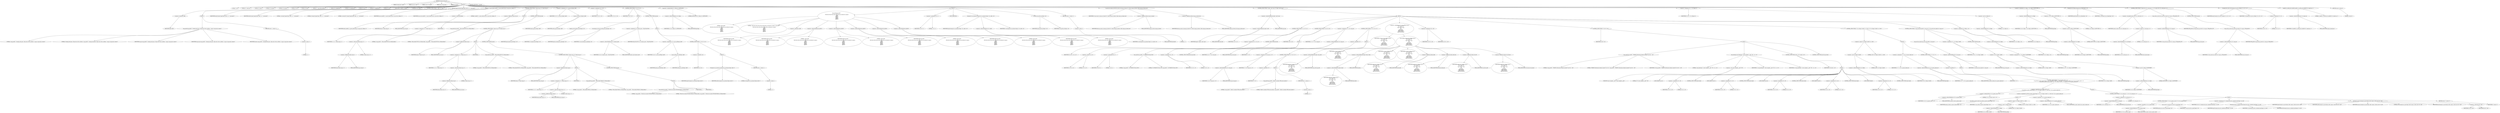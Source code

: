 digraph hostapd_notif_assoc {  
"1000116" [label = "(METHOD,hostapd_notif_assoc)" ]
"1000117" [label = "(PARAM,hostapd_data *hapd)" ]
"1000118" [label = "(PARAM,const u8 *addr)" ]
"1000119" [label = "(PARAM,const u8 *req_ies)" ]
"1000120" [label = "(PARAM,size_t req_ies_len)" ]
"1000121" [label = "(PARAM,int reassoc)" ]
"1000122" [label = "(BLOCK,,)" ]
"1000123" [label = "(LOCAL,v7: int)" ]
"1000124" [label = "(LOCAL,v11: const u8 *)" ]
"1000125" [label = "(LOCAL,v12: size_t)" ]
"1000126" [label = "(LOCAL,v13: sta_info *)" ]
"1000127" [label = "(LOCAL,v14: sta_info *)" ]
"1000128" [label = "(LOCAL,v15: int)" ]
"1000129" [label = "(LOCAL,v16: bool)" ]
"1000130" [label = "(LOCAL,v17: wpa_state_machine *)" ]
"1000131" [label = "(LOCAL,v18: unsigned int)" ]
"1000132" [label = "(LOCAL,v19: unsigned int)" ]
"1000133" [label = "(LOCAL,v20: u8 *)" ]
"1000134" [label = "(LOCAL,v21: unsigned int)" ]
"1000135" [label = "(LOCAL,v22: int)" ]
"1000136" [label = "(LOCAL,elems: ieee802_11_elems)" ]
"1000137" [label = "(LOCAL,buf: u8 [ 1064 ])" ]
"1000138" [label = "(CONTROL_STRUCTURE,if ( !addr ),if ( !addr ))" ]
"1000139" [label = "(<operator>.logicalNot,!addr)" ]
"1000140" [label = "(IDENTIFIER,addr,!addr)" ]
"1000141" [label = "(BLOCK,,)" ]
"1000142" [label = "(wpa_printf,wpa_printf(2, \"hostapd_notif_assoc: Skip event with no address\", req_ies, req_ies_len, reassoc))" ]
"1000143" [label = "(LITERAL,2,wpa_printf(2, \"hostapd_notif_assoc: Skip event with no address\", req_ies, req_ies_len, reassoc))" ]
"1000144" [label = "(LITERAL,\"hostapd_notif_assoc: Skip event with no address\",wpa_printf(2, \"hostapd_notif_assoc: Skip event with no address\", req_ies, req_ies_len, reassoc))" ]
"1000145" [label = "(IDENTIFIER,req_ies,wpa_printf(2, \"hostapd_notif_assoc: Skip event with no address\", req_ies, req_ies_len, reassoc))" ]
"1000146" [label = "(IDENTIFIER,req_ies_len,wpa_printf(2, \"hostapd_notif_assoc: Skip event with no address\", req_ies, req_ies_len, reassoc))" ]
"1000147" [label = "(IDENTIFIER,reassoc,wpa_printf(2, \"hostapd_notif_assoc: Skip event with no address\", req_ies, req_ies_len, reassoc))" ]
"1000148" [label = "(RETURN,return -1;,return -1;)" ]
"1000149" [label = "(<operator>.minus,-1)" ]
"1000150" [label = "(LITERAL,1,-1)" ]
"1000151" [label = "(hostapd_logger,hostapd_logger(hapd, addr, 1u, 2, \"associated\"))" ]
"1000152" [label = "(IDENTIFIER,hapd,hostapd_logger(hapd, addr, 1u, 2, \"associated\"))" ]
"1000153" [label = "(IDENTIFIER,addr,hostapd_logger(hapd, addr, 1u, 2, \"associated\"))" ]
"1000154" [label = "(LITERAL,1u,hostapd_logger(hapd, addr, 1u, 2, \"associated\"))" ]
"1000155" [label = "(LITERAL,2,hostapd_logger(hapd, addr, 1u, 2, \"associated\"))" ]
"1000156" [label = "(LITERAL,\"associated\",hostapd_logger(hapd, addr, 1u, 2, \"associated\"))" ]
"1000157" [label = "(ieee802_11_parse_elems,ieee802_11_parse_elems(req_ies, req_ies_len, &elems, 0))" ]
"1000158" [label = "(IDENTIFIER,req_ies,ieee802_11_parse_elems(req_ies, req_ies_len, &elems, 0))" ]
"1000159" [label = "(IDENTIFIER,req_ies_len,ieee802_11_parse_elems(req_ies, req_ies_len, &elems, 0))" ]
"1000160" [label = "(<operator>.addressOf,&elems)" ]
"1000161" [label = "(IDENTIFIER,elems,ieee802_11_parse_elems(req_ies, req_ies_len, &elems, 0))" ]
"1000162" [label = "(LITERAL,0,ieee802_11_parse_elems(req_ies, req_ies_len, &elems, 0))" ]
"1000163" [label = "(CONTROL_STRUCTURE,if ( elems.wps_ie ),if ( elems.wps_ie ))" ]
"1000164" [label = "(<operator>.fieldAccess,elems.wps_ie)" ]
"1000165" [label = "(IDENTIFIER,elems,if ( elems.wps_ie ))" ]
"1000166" [label = "(FIELD_IDENTIFIER,wps_ie,wps_ie)" ]
"1000167" [label = "(BLOCK,,)" ]
"1000168" [label = "(<operator>.assignment,v11 = elems.wps_ie - 2)" ]
"1000169" [label = "(IDENTIFIER,v11,v11 = elems.wps_ie - 2)" ]
"1000170" [label = "(<operator>.subtraction,elems.wps_ie - 2)" ]
"1000171" [label = "(<operator>.fieldAccess,elems.wps_ie)" ]
"1000172" [label = "(IDENTIFIER,elems,elems.wps_ie - 2)" ]
"1000173" [label = "(FIELD_IDENTIFIER,wps_ie,wps_ie)" ]
"1000174" [label = "(LITERAL,2,elems.wps_ie - 2)" ]
"1000175" [label = "(IDENTIFIER,L,)" ]
"1000176" [label = "(wpa_printf,wpa_printf(2, \"STA included WPS IE in (Re)AssocReq\"))" ]
"1000177" [label = "(LITERAL,2,wpa_printf(2, \"STA included WPS IE in (Re)AssocReq\"))" ]
"1000178" [label = "(LITERAL,\"STA included WPS IE in (Re)AssocReq\",wpa_printf(2, \"STA included WPS IE in (Re)AssocReq\"))" ]
"1000179" [label = "(CONTROL_STRUCTURE,else,else)" ]
"1000180" [label = "(CONTROL_STRUCTURE,if ( elems.rsn_ie ),if ( elems.rsn_ie ))" ]
"1000181" [label = "(<operator>.fieldAccess,elems.rsn_ie)" ]
"1000182" [label = "(IDENTIFIER,elems,if ( elems.rsn_ie ))" ]
"1000183" [label = "(FIELD_IDENTIFIER,rsn_ie,rsn_ie)" ]
"1000184" [label = "(BLOCK,,)" ]
"1000185" [label = "(<operator>.assignment,v11 = elems.rsn_ie - 2)" ]
"1000186" [label = "(IDENTIFIER,v11,v11 = elems.rsn_ie - 2)" ]
"1000187" [label = "(<operator>.subtraction,elems.rsn_ie - 2)" ]
"1000188" [label = "(<operator>.fieldAccess,elems.rsn_ie)" ]
"1000189" [label = "(IDENTIFIER,elems,elems.rsn_ie - 2)" ]
"1000190" [label = "(FIELD_IDENTIFIER,rsn_ie,rsn_ie)" ]
"1000191" [label = "(LITERAL,2,elems.rsn_ie - 2)" ]
"1000192" [label = "(IDENTIFIER,L,)" ]
"1000193" [label = "(wpa_printf,wpa_printf(2, \"STA included RSN IE in (Re)AssocReq\"))" ]
"1000194" [label = "(LITERAL,2,wpa_printf(2, \"STA included RSN IE in (Re)AssocReq\"))" ]
"1000195" [label = "(LITERAL,\"STA included RSN IE in (Re)AssocReq\",wpa_printf(2, \"STA included RSN IE in (Re)AssocReq\"))" ]
"1000196" [label = "(CONTROL_STRUCTURE,else,else)" ]
"1000197" [label = "(CONTROL_STRUCTURE,if ( elems.wpa_ie ),if ( elems.wpa_ie ))" ]
"1000198" [label = "(<operator>.fieldAccess,elems.wpa_ie)" ]
"1000199" [label = "(IDENTIFIER,elems,if ( elems.wpa_ie ))" ]
"1000200" [label = "(FIELD_IDENTIFIER,wpa_ie,wpa_ie)" ]
"1000201" [label = "(BLOCK,,)" ]
"1000202" [label = "(<operator>.assignment,v11 = elems.wpa_ie - 2)" ]
"1000203" [label = "(IDENTIFIER,v11,v11 = elems.wpa_ie - 2)" ]
"1000204" [label = "(<operator>.subtraction,elems.wpa_ie - 2)" ]
"1000205" [label = "(<operator>.fieldAccess,elems.wpa_ie)" ]
"1000206" [label = "(IDENTIFIER,elems,elems.wpa_ie - 2)" ]
"1000207" [label = "(FIELD_IDENTIFIER,wpa_ie,wpa_ie)" ]
"1000208" [label = "(LITERAL,2,elems.wpa_ie - 2)" ]
"1000209" [label = "(IDENTIFIER,L,)" ]
"1000210" [label = "(wpa_printf,wpa_printf(2, \"STA included WPA IE in (Re)AssocReq\"))" ]
"1000211" [label = "(LITERAL,2,wpa_printf(2, \"STA included WPA IE in (Re)AssocReq\"))" ]
"1000212" [label = "(LITERAL,\"STA included WPA IE in (Re)AssocReq\",wpa_printf(2, \"STA included WPA IE in (Re)AssocReq\"))" ]
"1000213" [label = "(CONTROL_STRUCTURE,else,else)" ]
"1000214" [label = "(BLOCK,,)" ]
"1000215" [label = "(wpa_printf,wpa_printf(2, \"STA did not include WPS/RSN/WPA IE in (Re)AssocReq\"))" ]
"1000216" [label = "(LITERAL,2,wpa_printf(2, \"STA did not include WPS/RSN/WPA IE in (Re)AssocReq\"))" ]
"1000217" [label = "(LITERAL,\"STA did not include WPS/RSN/WPA IE in (Re)AssocReq\",wpa_printf(2, \"STA did not include WPS/RSN/WPA IE in (Re)AssocReq\"))" ]
"1000218" [label = "(IDENTIFIER,L,)" ]
"1000219" [label = "(IDENTIFIER,L,)" ]
"1000220" [label = "(<operator>.assignment,v13 = ap_get_sta(hapd, addr))" ]
"1000221" [label = "(IDENTIFIER,v13,v13 = ap_get_sta(hapd, addr))" ]
"1000222" [label = "(ap_get_sta,ap_get_sta(hapd, addr))" ]
"1000223" [label = "(IDENTIFIER,hapd,ap_get_sta(hapd, addr))" ]
"1000224" [label = "(IDENTIFIER,addr,ap_get_sta(hapd, addr))" ]
"1000225" [label = "(<operator>.assignment,v14 = v13)" ]
"1000226" [label = "(IDENTIFIER,v14,v14 = v13)" ]
"1000227" [label = "(IDENTIFIER,v13,v14 = v13)" ]
"1000228" [label = "(CONTROL_STRUCTURE,if ( v13 ),if ( v13 ))" ]
"1000229" [label = "(IDENTIFIER,v13,if ( v13 ))" ]
"1000230" [label = "(BLOCK,,)" ]
"1000231" [label = "(register_sysctl,register_sysctl(hapd, v13))" ]
"1000232" [label = "(IDENTIFIER,hapd,register_sysctl(hapd, v13))" ]
"1000233" [label = "(IDENTIFIER,v13,register_sysctl(hapd, v13))" ]
"1000234" [label = "(accounting_sta_stop,accounting_sta_stop(hapd, v14))" ]
"1000235" [label = "(IDENTIFIER,hapd,accounting_sta_stop(hapd, v14))" ]
"1000236" [label = "(IDENTIFIER,v14,accounting_sta_stop(hapd, v14))" ]
"1000237" [label = "(<operator>.assignment,v14->timeout_next = STA_NULLFUNC)" ]
"1000238" [label = "(<operator>.indirectFieldAccess,v14->timeout_next)" ]
"1000239" [label = "(IDENTIFIER,v14,v14->timeout_next = STA_NULLFUNC)" ]
"1000240" [label = "(FIELD_IDENTIFIER,timeout_next,timeout_next)" ]
"1000241" [label = "(IDENTIFIER,STA_NULLFUNC,v14->timeout_next = STA_NULLFUNC)" ]
"1000242" [label = "(CONTROL_STRUCTURE,else,else)" ]
"1000243" [label = "(BLOCK,,)" ]
"1000244" [label = "(<operator>.assignment,v14 = ap_sta_add(hapd, addr))" ]
"1000245" [label = "(IDENTIFIER,v14,v14 = ap_sta_add(hapd, addr))" ]
"1000246" [label = "(ap_sta_add,ap_sta_add(hapd, addr))" ]
"1000247" [label = "(IDENTIFIER,hapd,ap_sta_add(hapd, addr))" ]
"1000248" [label = "(IDENTIFIER,addr,ap_sta_add(hapd, addr))" ]
"1000249" [label = "(CONTROL_STRUCTURE,if ( !v14 ),if ( !v14 ))" ]
"1000250" [label = "(<operator>.logicalNot,!v14)" ]
"1000251" [label = "(IDENTIFIER,v14,!v14)" ]
"1000252" [label = "(BLOCK,,)" ]
"1000253" [label = "(hostapd_drv_sta_disassoc,hostapd_drv_sta_disassoc(hapd, addr, 5))" ]
"1000254" [label = "(IDENTIFIER,hapd,hostapd_drv_sta_disassoc(hapd, addr, 5))" ]
"1000255" [label = "(IDENTIFIER,addr,hostapd_drv_sta_disassoc(hapd, addr, 5))" ]
"1000256" [label = "(LITERAL,5,hostapd_drv_sta_disassoc(hapd, addr, 5))" ]
"1000257" [label = "(RETURN,return -1;,return -1;)" ]
"1000258" [label = "(<operator>.minus,-1)" ]
"1000259" [label = "(LITERAL,1,-1)" ]
"1000260" [label = "(<operators>.assignmentAnd,v14->flags &= 0xFFFECFFF)" ]
"1000261" [label = "(<operator>.indirectFieldAccess,v14->flags)" ]
"1000262" [label = "(IDENTIFIER,v14,v14->flags &= 0xFFFECFFF)" ]
"1000263" [label = "(FIELD_IDENTIFIER,flags,flags)" ]
"1000264" [label = "(LITERAL,0xFFFECFFF,v14->flags &= 0xFFFECFFF)" ]
"1000265" [label = "(BLOCK,,)" ]
"1000266" [label = "(wpa_printf,wpa_printf(\n      3,\n      \"STA %02x:%02x:%02x:%02x:%02x:%02x not allowed to connect\",\n      *addr,\n      addr[1],\n      addr[2],\n      addr[3],\n      addr[4],\n      addr[5]))" ]
"1000267" [label = "(LITERAL,3,wpa_printf(\n      3,\n      \"STA %02x:%02x:%02x:%02x:%02x:%02x not allowed to connect\",\n      *addr,\n      addr[1],\n      addr[2],\n      addr[3],\n      addr[4],\n      addr[5]))" ]
"1000268" [label = "(LITERAL,\"STA %02x:%02x:%02x:%02x:%02x:%02x not allowed to connect\",wpa_printf(\n      3,\n      \"STA %02x:%02x:%02x:%02x:%02x:%02x not allowed to connect\",\n      *addr,\n      addr[1],\n      addr[2],\n      addr[3],\n      addr[4],\n      addr[5]))" ]
"1000269" [label = "(<operator>.indirection,*addr)" ]
"1000270" [label = "(IDENTIFIER,addr,wpa_printf(\n      3,\n      \"STA %02x:%02x:%02x:%02x:%02x:%02x not allowed to connect\",\n      *addr,\n      addr[1],\n      addr[2],\n      addr[3],\n      addr[4],\n      addr[5]))" ]
"1000271" [label = "(<operator>.indirectIndexAccess,addr[1])" ]
"1000272" [label = "(IDENTIFIER,addr,wpa_printf(\n      3,\n      \"STA %02x:%02x:%02x:%02x:%02x:%02x not allowed to connect\",\n      *addr,\n      addr[1],\n      addr[2],\n      addr[3],\n      addr[4],\n      addr[5]))" ]
"1000273" [label = "(LITERAL,1,wpa_printf(\n      3,\n      \"STA %02x:%02x:%02x:%02x:%02x:%02x not allowed to connect\",\n      *addr,\n      addr[1],\n      addr[2],\n      addr[3],\n      addr[4],\n      addr[5]))" ]
"1000274" [label = "(<operator>.indirectIndexAccess,addr[2])" ]
"1000275" [label = "(IDENTIFIER,addr,wpa_printf(\n      3,\n      \"STA %02x:%02x:%02x:%02x:%02x:%02x not allowed to connect\",\n      *addr,\n      addr[1],\n      addr[2],\n      addr[3],\n      addr[4],\n      addr[5]))" ]
"1000276" [label = "(LITERAL,2,wpa_printf(\n      3,\n      \"STA %02x:%02x:%02x:%02x:%02x:%02x not allowed to connect\",\n      *addr,\n      addr[1],\n      addr[2],\n      addr[3],\n      addr[4],\n      addr[5]))" ]
"1000277" [label = "(<operator>.indirectIndexAccess,addr[3])" ]
"1000278" [label = "(IDENTIFIER,addr,wpa_printf(\n      3,\n      \"STA %02x:%02x:%02x:%02x:%02x:%02x not allowed to connect\",\n      *addr,\n      addr[1],\n      addr[2],\n      addr[3],\n      addr[4],\n      addr[5]))" ]
"1000279" [label = "(LITERAL,3,wpa_printf(\n      3,\n      \"STA %02x:%02x:%02x:%02x:%02x:%02x not allowed to connect\",\n      *addr,\n      addr[1],\n      addr[2],\n      addr[3],\n      addr[4],\n      addr[5]))" ]
"1000280" [label = "(<operator>.indirectIndexAccess,addr[4])" ]
"1000281" [label = "(IDENTIFIER,addr,wpa_printf(\n      3,\n      \"STA %02x:%02x:%02x:%02x:%02x:%02x not allowed to connect\",\n      *addr,\n      addr[1],\n      addr[2],\n      addr[3],\n      addr[4],\n      addr[5]))" ]
"1000282" [label = "(LITERAL,4,wpa_printf(\n      3,\n      \"STA %02x:%02x:%02x:%02x:%02x:%02x not allowed to connect\",\n      *addr,\n      addr[1],\n      addr[2],\n      addr[3],\n      addr[4],\n      addr[5]))" ]
"1000283" [label = "(<operator>.indirectIndexAccess,addr[5])" ]
"1000284" [label = "(IDENTIFIER,addr,wpa_printf(\n      3,\n      \"STA %02x:%02x:%02x:%02x:%02x:%02x not allowed to connect\",\n      *addr,\n      addr[1],\n      addr[2],\n      addr[3],\n      addr[4],\n      addr[5]))" ]
"1000285" [label = "(LITERAL,5,wpa_printf(\n      3,\n      \"STA %02x:%02x:%02x:%02x:%02x:%02x not allowed to connect\",\n      *addr,\n      addr[1],\n      addr[2],\n      addr[3],\n      addr[4],\n      addr[5]))" ]
"1000286" [label = "(<operator>.assignment,v15 = 1)" ]
"1000287" [label = "(IDENTIFIER,v15,v15 = 1)" ]
"1000288" [label = "(LITERAL,1,v15 = 1)" ]
"1000289" [label = "(JUMP_TARGET,fail)" ]
"1000290" [label = "(hostapd_drv_sta_disassoc,hostapd_drv_sta_disassoc(hapd, v14->addr, v15))" ]
"1000291" [label = "(IDENTIFIER,hapd,hostapd_drv_sta_disassoc(hapd, v14->addr, v15))" ]
"1000292" [label = "(<operator>.indirectFieldAccess,v14->addr)" ]
"1000293" [label = "(IDENTIFIER,v14,hostapd_drv_sta_disassoc(hapd, v14->addr, v15))" ]
"1000294" [label = "(FIELD_IDENTIFIER,addr,addr)" ]
"1000295" [label = "(IDENTIFIER,v15,hostapd_drv_sta_disassoc(hapd, v14->addr, v15))" ]
"1000296" [label = "(ap_free_sta,ap_free_sta(hapd, v14))" ]
"1000297" [label = "(IDENTIFIER,hapd,ap_free_sta(hapd, v14))" ]
"1000298" [label = "(IDENTIFIER,v14,ap_free_sta(hapd, v14))" ]
"1000299" [label = "(RETURN,return -1;,return -1;)" ]
"1000300" [label = "(<operator>.minus,-1)" ]
"1000301" [label = "(LITERAL,1,-1)" ]
"1000302" [label = "(ap_copy_sta_supp_op_classes,ap_copy_sta_supp_op_classes(v14, elems.supp_op_classes, elems.supp_op_classes_len))" ]
"1000303" [label = "(IDENTIFIER,v14,ap_copy_sta_supp_op_classes(v14, elems.supp_op_classes, elems.supp_op_classes_len))" ]
"1000304" [label = "(<operator>.fieldAccess,elems.supp_op_classes)" ]
"1000305" [label = "(IDENTIFIER,elems,ap_copy_sta_supp_op_classes(v14, elems.supp_op_classes, elems.supp_op_classes_len))" ]
"1000306" [label = "(FIELD_IDENTIFIER,supp_op_classes,supp_op_classes)" ]
"1000307" [label = "(<operator>.fieldAccess,elems.supp_op_classes_len)" ]
"1000308" [label = "(IDENTIFIER,elems,ap_copy_sta_supp_op_classes(v14, elems.supp_op_classes, elems.supp_op_classes_len))" ]
"1000309" [label = "(FIELD_IDENTIFIER,supp_op_classes_len,supp_op_classes_len)" ]
"1000310" [label = "(CONTROL_STRUCTURE,if ( hapd->conf->wpa ),if ( hapd->conf->wpa ))" ]
"1000311" [label = "(<operator>.indirectFieldAccess,hapd->conf->wpa)" ]
"1000312" [label = "(<operator>.indirectFieldAccess,hapd->conf)" ]
"1000313" [label = "(IDENTIFIER,hapd,if ( hapd->conf->wpa ))" ]
"1000314" [label = "(FIELD_IDENTIFIER,conf,conf)" ]
"1000315" [label = "(FIELD_IDENTIFIER,wpa,wpa)" ]
"1000316" [label = "(BLOCK,,)" ]
"1000317" [label = "(CONTROL_STRUCTURE,if ( v11 ),if ( v11 ))" ]
"1000318" [label = "(IDENTIFIER,v11,if ( v11 ))" ]
"1000319" [label = "(<operator>.assignment,v16 = v12 == 0)" ]
"1000320" [label = "(IDENTIFIER,v16,v16 = v12 == 0)" ]
"1000321" [label = "(<operator>.equals,v12 == 0)" ]
"1000322" [label = "(IDENTIFIER,v12,v12 == 0)" ]
"1000323" [label = "(LITERAL,0,v12 == 0)" ]
"1000324" [label = "(CONTROL_STRUCTURE,else,else)" ]
"1000325" [label = "(<operator>.assignment,v16 = 1)" ]
"1000326" [label = "(IDENTIFIER,v16,v16 = 1)" ]
"1000327" [label = "(LITERAL,1,v16 = 1)" ]
"1000328" [label = "(CONTROL_STRUCTURE,if ( v16 ),if ( v16 ))" ]
"1000329" [label = "(IDENTIFIER,v16,if ( v16 ))" ]
"1000330" [label = "(BLOCK,,)" ]
"1000331" [label = "(wpa_printf,wpa_printf(2, \"No WPA/RSN IE from STA\"))" ]
"1000332" [label = "(LITERAL,2,wpa_printf(2, \"No WPA/RSN IE from STA\"))" ]
"1000333" [label = "(LITERAL,\"No WPA/RSN IE from STA\",wpa_printf(2, \"No WPA/RSN IE from STA\"))" ]
"1000334" [label = "(<operator>.assignment,v15 = 13)" ]
"1000335" [label = "(IDENTIFIER,v15,v15 = 13)" ]
"1000336" [label = "(LITERAL,13,v15 = 13)" ]
"1000337" [label = "(CONTROL_STRUCTURE,goto fail;,goto fail;)" ]
"1000338" [label = "(<operator>.assignment,v17 = v14->wpa_sm)" ]
"1000339" [label = "(IDENTIFIER,v17,v17 = v14->wpa_sm)" ]
"1000340" [label = "(<operator>.indirectFieldAccess,v14->wpa_sm)" ]
"1000341" [label = "(IDENTIFIER,v14,v17 = v14->wpa_sm)" ]
"1000342" [label = "(FIELD_IDENTIFIER,wpa_sm,wpa_sm)" ]
"1000343" [label = "(CONTROL_STRUCTURE,if ( !v17 ),if ( !v17 ))" ]
"1000344" [label = "(<operator>.logicalNot,!v17)" ]
"1000345" [label = "(IDENTIFIER,v17,!v17)" ]
"1000346" [label = "(BLOCK,,)" ]
"1000347" [label = "(<operator>.assignment,v14->wpa_sm = v17)" ]
"1000348" [label = "(<operator>.indirectFieldAccess,v14->wpa_sm)" ]
"1000349" [label = "(IDENTIFIER,v14,v14->wpa_sm = v17)" ]
"1000350" [label = "(FIELD_IDENTIFIER,wpa_sm,wpa_sm)" ]
"1000351" [label = "(IDENTIFIER,v17,v14->wpa_sm = v17)" ]
"1000352" [label = "(CONTROL_STRUCTURE,if ( !v17 ),if ( !v17 ))" ]
"1000353" [label = "(<operator>.logicalNot,!v17)" ]
"1000354" [label = "(IDENTIFIER,v17,!v17)" ]
"1000355" [label = "(BLOCK,,)" ]
"1000356" [label = "(wpa_printf,wpa_printf(5, \"Failed to initialize WPA state machine\"))" ]
"1000357" [label = "(LITERAL,5,wpa_printf(5, \"Failed to initialize WPA state machine\"))" ]
"1000358" [label = "(LITERAL,\"Failed to initialize WPA state machine\",wpa_printf(5, \"Failed to initialize WPA state machine\"))" ]
"1000359" [label = "(RETURN,return -1;,return -1;)" ]
"1000360" [label = "(<operator>.minus,-1)" ]
"1000361" [label = "(LITERAL,1,-1)" ]
"1000362" [label = "(<operator>.assignment,v18 = wpa_validate_wpa_ie(\n            hapd->wpa_auth,\n            v17,\n            hapd->iface->freq,\n            v11,\n            v12,\n            elems.mdie,\n            elems.mdie_len,\n            elems.owe_dh,\n            elems.owe_dh_len))" ]
"1000363" [label = "(IDENTIFIER,v18,v18 = wpa_validate_wpa_ie(\n            hapd->wpa_auth,\n            v17,\n            hapd->iface->freq,\n            v11,\n            v12,\n            elems.mdie,\n            elems.mdie_len,\n            elems.owe_dh,\n            elems.owe_dh_len))" ]
"1000364" [label = "(wpa_validate_wpa_ie,wpa_validate_wpa_ie(\n            hapd->wpa_auth,\n            v17,\n            hapd->iface->freq,\n            v11,\n            v12,\n            elems.mdie,\n            elems.mdie_len,\n            elems.owe_dh,\n            elems.owe_dh_len))" ]
"1000365" [label = "(<operator>.indirectFieldAccess,hapd->wpa_auth)" ]
"1000366" [label = "(IDENTIFIER,hapd,wpa_validate_wpa_ie(\n            hapd->wpa_auth,\n            v17,\n            hapd->iface->freq,\n            v11,\n            v12,\n            elems.mdie,\n            elems.mdie_len,\n            elems.owe_dh,\n            elems.owe_dh_len))" ]
"1000367" [label = "(FIELD_IDENTIFIER,wpa_auth,wpa_auth)" ]
"1000368" [label = "(IDENTIFIER,v17,wpa_validate_wpa_ie(\n            hapd->wpa_auth,\n            v17,\n            hapd->iface->freq,\n            v11,\n            v12,\n            elems.mdie,\n            elems.mdie_len,\n            elems.owe_dh,\n            elems.owe_dh_len))" ]
"1000369" [label = "(<operator>.indirectFieldAccess,hapd->iface->freq)" ]
"1000370" [label = "(<operator>.indirectFieldAccess,hapd->iface)" ]
"1000371" [label = "(IDENTIFIER,hapd,wpa_validate_wpa_ie(\n            hapd->wpa_auth,\n            v17,\n            hapd->iface->freq,\n            v11,\n            v12,\n            elems.mdie,\n            elems.mdie_len,\n            elems.owe_dh,\n            elems.owe_dh_len))" ]
"1000372" [label = "(FIELD_IDENTIFIER,iface,iface)" ]
"1000373" [label = "(FIELD_IDENTIFIER,freq,freq)" ]
"1000374" [label = "(IDENTIFIER,v11,wpa_validate_wpa_ie(\n            hapd->wpa_auth,\n            v17,\n            hapd->iface->freq,\n            v11,\n            v12,\n            elems.mdie,\n            elems.mdie_len,\n            elems.owe_dh,\n            elems.owe_dh_len))" ]
"1000375" [label = "(IDENTIFIER,v12,wpa_validate_wpa_ie(\n            hapd->wpa_auth,\n            v17,\n            hapd->iface->freq,\n            v11,\n            v12,\n            elems.mdie,\n            elems.mdie_len,\n            elems.owe_dh,\n            elems.owe_dh_len))" ]
"1000376" [label = "(<operator>.fieldAccess,elems.mdie)" ]
"1000377" [label = "(IDENTIFIER,elems,wpa_validate_wpa_ie(\n            hapd->wpa_auth,\n            v17,\n            hapd->iface->freq,\n            v11,\n            v12,\n            elems.mdie,\n            elems.mdie_len,\n            elems.owe_dh,\n            elems.owe_dh_len))" ]
"1000378" [label = "(FIELD_IDENTIFIER,mdie,mdie)" ]
"1000379" [label = "(<operator>.fieldAccess,elems.mdie_len)" ]
"1000380" [label = "(IDENTIFIER,elems,wpa_validate_wpa_ie(\n            hapd->wpa_auth,\n            v17,\n            hapd->iface->freq,\n            v11,\n            v12,\n            elems.mdie,\n            elems.mdie_len,\n            elems.owe_dh,\n            elems.owe_dh_len))" ]
"1000381" [label = "(FIELD_IDENTIFIER,mdie_len,mdie_len)" ]
"1000382" [label = "(<operator>.fieldAccess,elems.owe_dh)" ]
"1000383" [label = "(IDENTIFIER,elems,wpa_validate_wpa_ie(\n            hapd->wpa_auth,\n            v17,\n            hapd->iface->freq,\n            v11,\n            v12,\n            elems.mdie,\n            elems.mdie_len,\n            elems.owe_dh,\n            elems.owe_dh_len))" ]
"1000384" [label = "(FIELD_IDENTIFIER,owe_dh,owe_dh)" ]
"1000385" [label = "(<operator>.fieldAccess,elems.owe_dh_len)" ]
"1000386" [label = "(IDENTIFIER,elems,wpa_validate_wpa_ie(\n            hapd->wpa_auth,\n            v17,\n            hapd->iface->freq,\n            v11,\n            v12,\n            elems.mdie,\n            elems.mdie_len,\n            elems.owe_dh,\n            elems.owe_dh_len))" ]
"1000387" [label = "(FIELD_IDENTIFIER,owe_dh_len,owe_dh_len)" ]
"1000388" [label = "(<operator>.assignment,v19 = v18)" ]
"1000389" [label = "(IDENTIFIER,v19,v19 = v18)" ]
"1000390" [label = "(IDENTIFIER,v18,v19 = v18)" ]
"1000391" [label = "(CONTROL_STRUCTURE,if ( v18 ),if ( v18 ))" ]
"1000392" [label = "(IDENTIFIER,v18,if ( v18 ))" ]
"1000393" [label = "(BLOCK,,)" ]
"1000394" [label = "(wpa_printf,wpa_printf(2, \"WPA/RSN information element rejected? (res %u)\", v18))" ]
"1000395" [label = "(LITERAL,2,wpa_printf(2, \"WPA/RSN information element rejected? (res %u)\", v18))" ]
"1000396" [label = "(LITERAL,\"WPA/RSN information element rejected? (res %u)\",wpa_printf(2, \"WPA/RSN information element rejected? (res %u)\", v18))" ]
"1000397" [label = "(IDENTIFIER,v18,wpa_printf(2, \"WPA/RSN information element rejected? (res %u)\", v18))" ]
"1000398" [label = "(wpa_hexdump,wpa_hexdump(2, (const unsigned __int8 *)\"IE\", v11, v12))" ]
"1000399" [label = "(LITERAL,2,wpa_hexdump(2, (const unsigned __int8 *)\"IE\", v11, v12))" ]
"1000400" [label = "(<operator>.cast,(const unsigned __int8 *)\"IE\")" ]
"1000401" [label = "(UNKNOWN,const unsigned __int8 *,const unsigned __int8 *)" ]
"1000402" [label = "(LITERAL,\"IE\",(const unsigned __int8 *)\"IE\")" ]
"1000403" [label = "(IDENTIFIER,v11,wpa_hexdump(2, (const unsigned __int8 *)\"IE\", v11, v12))" ]
"1000404" [label = "(IDENTIFIER,v12,wpa_hexdump(2, (const unsigned __int8 *)\"IE\", v11, v12))" ]
"1000405" [label = "(CONTROL_STRUCTURE,switch ( v19 ),switch ( v19 ))" ]
"1000406" [label = "(IDENTIFIER,v19,switch ( v19 ))" ]
"1000407" [label = "(BLOCK,,)" ]
"1000408" [label = "(JUMP_TARGET,case 2u)" ]
"1000409" [label = "(<operator>.assignment,v15 = 18)" ]
"1000410" [label = "(IDENTIFIER,v15,v15 = 18)" ]
"1000411" [label = "(LITERAL,18,v15 = 18)" ]
"1000412" [label = "(CONTROL_STRUCTURE,break;,break;)" ]
"1000413" [label = "(JUMP_TARGET,case 3u)" ]
"1000414" [label = "(<operator>.assignment,v15 = 19)" ]
"1000415" [label = "(IDENTIFIER,v15,v15 = 19)" ]
"1000416" [label = "(LITERAL,19,v15 = 19)" ]
"1000417" [label = "(CONTROL_STRUCTURE,break;,break;)" ]
"1000418" [label = "(JUMP_TARGET,case 4u)" ]
"1000419" [label = "(<operator>.assignment,v15 = 20)" ]
"1000420" [label = "(IDENTIFIER,v15,v15 = 20)" ]
"1000421" [label = "(LITERAL,20,v15 = 20)" ]
"1000422" [label = "(CONTROL_STRUCTURE,break;,break;)" ]
"1000423" [label = "(JUMP_TARGET,case 8u)" ]
"1000424" [label = "(<operator>.assignment,v15 = 24)" ]
"1000425" [label = "(IDENTIFIER,v15,v15 = 24)" ]
"1000426" [label = "(LITERAL,24,v15 = 24)" ]
"1000427" [label = "(CONTROL_STRUCTURE,break;,break;)" ]
"1000428" [label = "(JUMP_TARGET,default)" ]
"1000429" [label = "(<operator>.assignment,v15 = 13)" ]
"1000430" [label = "(IDENTIFIER,v15,v15 = 13)" ]
"1000431" [label = "(LITERAL,13,v15 = 13)" ]
"1000432" [label = "(CONTROL_STRUCTURE,break;,break;)" ]
"1000433" [label = "(CONTROL_STRUCTURE,goto fail;,goto fail;)" ]
"1000434" [label = "(CONTROL_STRUCTURE,if ( (v14->flags & 0x402) == 1026 ),if ( (v14->flags & 0x402) == 1026 ))" ]
"1000435" [label = "(<operator>.equals,(v14->flags & 0x402) == 1026)" ]
"1000436" [label = "(<operator>.and,v14->flags & 0x402)" ]
"1000437" [label = "(<operator>.indirectFieldAccess,v14->flags)" ]
"1000438" [label = "(IDENTIFIER,v14,v14->flags & 0x402)" ]
"1000439" [label = "(FIELD_IDENTIFIER,flags,flags)" ]
"1000440" [label = "(LITERAL,0x402,v14->flags & 0x402)" ]
"1000441" [label = "(LITERAL,1026,(v14->flags & 0x402) == 1026)" ]
"1000442" [label = "(BLOCK,,)" ]
"1000443" [label = "(<operator>.assignment,v7 = v14->sa_query_timed_out)" ]
"1000444" [label = "(IDENTIFIER,v7,v7 = v14->sa_query_timed_out)" ]
"1000445" [label = "(<operator>.indirectFieldAccess,v14->sa_query_timed_out)" ]
"1000446" [label = "(IDENTIFIER,v14,v7 = v14->sa_query_timed_out)" ]
"1000447" [label = "(FIELD_IDENTIFIER,sa_query_timed_out,sa_query_timed_out)" ]
"1000448" [label = "(CONTROL_STRUCTURE,if ( !v7 ),if ( !v7 ))" ]
"1000449" [label = "(<operator>.logicalNot,!v7)" ]
"1000450" [label = "(IDENTIFIER,v7,!v7)" ]
"1000451" [label = "(BLOCK,,)" ]
"1000452" [label = "(CONTROL_STRUCTURE,if ( v14->sa_query_count <= 0\n          || (ap_check_sa_query_timeout(hapd, v14), (v14->flags & 0x402) == 1026) && !v14->sa_query_timed_out ),if ( v14->sa_query_count <= 0\n          || (ap_check_sa_query_timeout(hapd, v14), (v14->flags & 0x402) == 1026) && !v14->sa_query_timed_out ))" ]
"1000453" [label = "(<operator>.logicalOr,v14->sa_query_count <= 0\n          || (ap_check_sa_query_timeout(hapd, v14), (v14->flags & 0x402) == 1026) && !v14->sa_query_timed_out)" ]
"1000454" [label = "(<operator>.lessEqualsThan,v14->sa_query_count <= 0)" ]
"1000455" [label = "(<operator>.indirectFieldAccess,v14->sa_query_count)" ]
"1000456" [label = "(IDENTIFIER,v14,v14->sa_query_count <= 0)" ]
"1000457" [label = "(FIELD_IDENTIFIER,sa_query_count,sa_query_count)" ]
"1000458" [label = "(LITERAL,0,v14->sa_query_count <= 0)" ]
"1000459" [label = "(<operator>.logicalAnd,(ap_check_sa_query_timeout(hapd, v14), (v14->flags & 0x402) == 1026) && !v14->sa_query_timed_out)" ]
"1000460" [label = "(BLOCK,,)" ]
"1000461" [label = "(ap_check_sa_query_timeout,ap_check_sa_query_timeout(hapd, v14))" ]
"1000462" [label = "(IDENTIFIER,hapd,ap_check_sa_query_timeout(hapd, v14))" ]
"1000463" [label = "(IDENTIFIER,v14,ap_check_sa_query_timeout(hapd, v14))" ]
"1000464" [label = "(<operator>.equals,(v14->flags & 0x402) == 1026)" ]
"1000465" [label = "(<operator>.and,v14->flags & 0x402)" ]
"1000466" [label = "(<operator>.indirectFieldAccess,v14->flags)" ]
"1000467" [label = "(IDENTIFIER,v14,v14->flags & 0x402)" ]
"1000468" [label = "(FIELD_IDENTIFIER,flags,flags)" ]
"1000469" [label = "(LITERAL,0x402,v14->flags & 0x402)" ]
"1000470" [label = "(LITERAL,1026,(v14->flags & 0x402) == 1026)" ]
"1000471" [label = "(<operator>.logicalNot,!v14->sa_query_timed_out)" ]
"1000472" [label = "(<operator>.indirectFieldAccess,v14->sa_query_timed_out)" ]
"1000473" [label = "(IDENTIFIER,v14,!v14->sa_query_timed_out)" ]
"1000474" [label = "(FIELD_IDENTIFIER,sa_query_timed_out,sa_query_timed_out)" ]
"1000475" [label = "(BLOCK,,)" ]
"1000476" [label = "(CONTROL_STRUCTURE,if ( v14->auth_alg != 2 ),if ( v14->auth_alg != 2 ))" ]
"1000477" [label = "(<operator>.notEquals,v14->auth_alg != 2)" ]
"1000478" [label = "(<operator>.indirectFieldAccess,v14->auth_alg)" ]
"1000479" [label = "(IDENTIFIER,v14,v14->auth_alg != 2)" ]
"1000480" [label = "(FIELD_IDENTIFIER,auth_alg,auth_alg)" ]
"1000481" [label = "(LITERAL,2,v14->auth_alg != 2)" ]
"1000482" [label = "(BLOCK,,)" ]
"1000483" [label = "(CONTROL_STRUCTURE,if ( !v14->sa_query_count ),if ( !v14->sa_query_count ))" ]
"1000484" [label = "(<operator>.logicalNot,!v14->sa_query_count)" ]
"1000485" [label = "(<operator>.indirectFieldAccess,v14->sa_query_count)" ]
"1000486" [label = "(IDENTIFIER,v14,!v14->sa_query_count)" ]
"1000487" [label = "(FIELD_IDENTIFIER,sa_query_count,sa_query_count)" ]
"1000488" [label = "(ap_sta_start_sa_query,ap_sta_start_sa_query(hapd, v14))" ]
"1000489" [label = "(IDENTIFIER,hapd,ap_sta_start_sa_query(hapd, v14))" ]
"1000490" [label = "(IDENTIFIER,v14,ap_sta_start_sa_query(hapd, v14))" ]
"1000491" [label = "(<operator>.assignment,v20 = hostapd_eid_assoc_comeback_time(hapd, v14, buf))" ]
"1000492" [label = "(IDENTIFIER,v20,v20 = hostapd_eid_assoc_comeback_time(hapd, v14, buf))" ]
"1000493" [label = "(hostapd_eid_assoc_comeback_time,hostapd_eid_assoc_comeback_time(hapd, v14, buf))" ]
"1000494" [label = "(IDENTIFIER,hapd,hostapd_eid_assoc_comeback_time(hapd, v14, buf))" ]
"1000495" [label = "(IDENTIFIER,v14,hostapd_eid_assoc_comeback_time(hapd, v14, buf))" ]
"1000496" [label = "(IDENTIFIER,buf,hostapd_eid_assoc_comeback_time(hapd, v14, buf))" ]
"1000497" [label = "(hostapd_sta_assoc,hostapd_sta_assoc(hapd, addr, reassoc, 0x1Eu, buf, v20 - buf))" ]
"1000498" [label = "(IDENTIFIER,hapd,hostapd_sta_assoc(hapd, addr, reassoc, 0x1Eu, buf, v20 - buf))" ]
"1000499" [label = "(IDENTIFIER,addr,hostapd_sta_assoc(hapd, addr, reassoc, 0x1Eu, buf, v20 - buf))" ]
"1000500" [label = "(IDENTIFIER,reassoc,hostapd_sta_assoc(hapd, addr, reassoc, 0x1Eu, buf, v20 - buf))" ]
"1000501" [label = "(LITERAL,0x1Eu,hostapd_sta_assoc(hapd, addr, reassoc, 0x1Eu, buf, v20 - buf))" ]
"1000502" [label = "(IDENTIFIER,buf,hostapd_sta_assoc(hapd, addr, reassoc, 0x1Eu, buf, v20 - buf))" ]
"1000503" [label = "(<operator>.subtraction,v20 - buf)" ]
"1000504" [label = "(IDENTIFIER,v20,v20 - buf)" ]
"1000505" [label = "(IDENTIFIER,buf,v20 - buf)" ]
"1000506" [label = "(RETURN,return v7;,return v7;)" ]
"1000507" [label = "(IDENTIFIER,v7,return v7;)" ]
"1000508" [label = "(CONTROL_STRUCTURE,if ( wpa_auth_uses_mfp(v14->wpa_sm) ),if ( wpa_auth_uses_mfp(v14->wpa_sm) ))" ]
"1000509" [label = "(wpa_auth_uses_mfp,wpa_auth_uses_mfp(v14->wpa_sm))" ]
"1000510" [label = "(<operator>.indirectFieldAccess,v14->wpa_sm)" ]
"1000511" [label = "(IDENTIFIER,v14,wpa_auth_uses_mfp(v14->wpa_sm))" ]
"1000512" [label = "(FIELD_IDENTIFIER,wpa_sm,wpa_sm)" ]
"1000513" [label = "(<operator>.assignment,v21 = v14->flags | 0x400)" ]
"1000514" [label = "(IDENTIFIER,v21,v21 = v14->flags | 0x400)" ]
"1000515" [label = "(<operator>.or,v14->flags | 0x400)" ]
"1000516" [label = "(<operator>.indirectFieldAccess,v14->flags)" ]
"1000517" [label = "(IDENTIFIER,v14,v14->flags | 0x400)" ]
"1000518" [label = "(FIELD_IDENTIFIER,flags,flags)" ]
"1000519" [label = "(LITERAL,0x400,v14->flags | 0x400)" ]
"1000520" [label = "(CONTROL_STRUCTURE,else,else)" ]
"1000521" [label = "(<operator>.assignment,v21 = v14->flags & 0xFFFFFBFF)" ]
"1000522" [label = "(IDENTIFIER,v21,v21 = v14->flags & 0xFFFFFBFF)" ]
"1000523" [label = "(<operator>.and,v14->flags & 0xFFFFFBFF)" ]
"1000524" [label = "(<operator>.indirectFieldAccess,v14->flags)" ]
"1000525" [label = "(IDENTIFIER,v14,v14->flags & 0xFFFFFBFF)" ]
"1000526" [label = "(FIELD_IDENTIFIER,flags,flags)" ]
"1000527" [label = "(LITERAL,0xFFFFFBFF,v14->flags & 0xFFFFFBFF)" ]
"1000528" [label = "(<operator>.assignment,v14->flags = v21)" ]
"1000529" [label = "(<operator>.indirectFieldAccess,v14->flags)" ]
"1000530" [label = "(IDENTIFIER,v14,v14->flags = v21)" ]
"1000531" [label = "(FIELD_IDENTIFIER,flags,flags)" ]
"1000532" [label = "(IDENTIFIER,v21,v14->flags = v21)" ]
"1000533" [label = "(<operator>.assignment,v22 = v14->flags & 2)" ]
"1000534" [label = "(IDENTIFIER,v22,v22 = v14->flags & 2)" ]
"1000535" [label = "(<operator>.and,v14->flags & 2)" ]
"1000536" [label = "(<operator>.indirectFieldAccess,v14->flags)" ]
"1000537" [label = "(IDENTIFIER,v14,v14->flags & 2)" ]
"1000538" [label = "(FIELD_IDENTIFIER,flags,flags)" ]
"1000539" [label = "(LITERAL,2,v14->flags & 2)" ]
"1000540" [label = "(<operator>.assignment,v14->flags = v14->flags & 0xFFF7FFFF | 3)" ]
"1000541" [label = "(<operator>.indirectFieldAccess,v14->flags)" ]
"1000542" [label = "(IDENTIFIER,v14,v14->flags = v14->flags & 0xFFF7FFFF | 3)" ]
"1000543" [label = "(FIELD_IDENTIFIER,flags,flags)" ]
"1000544" [label = "(<operator>.or,v14->flags & 0xFFF7FFFF | 3)" ]
"1000545" [label = "(<operator>.and,v14->flags & 0xFFF7FFFF)" ]
"1000546" [label = "(<operator>.indirectFieldAccess,v14->flags)" ]
"1000547" [label = "(IDENTIFIER,v14,v14->flags & 0xFFF7FFFF)" ]
"1000548" [label = "(FIELD_IDENTIFIER,flags,flags)" ]
"1000549" [label = "(LITERAL,0xFFF7FFFF,v14->flags & 0xFFF7FFFF)" ]
"1000550" [label = "(LITERAL,3,v14->flags & 0xFFF7FFFF | 3)" ]
"1000551" [label = "(hostapd_set_sta_flags,hostapd_set_sta_flags(hapd, v14))" ]
"1000552" [label = "(IDENTIFIER,hapd,hostapd_set_sta_flags(hapd, v14))" ]
"1000553" [label = "(IDENTIFIER,v14,hostapd_set_sta_flags(hapd, v14))" ]
"1000554" [label = "(CONTROL_STRUCTURE,if ( reassoc && v14->auth_alg == 2 ),if ( reassoc && v14->auth_alg == 2 ))" ]
"1000555" [label = "(<operator>.logicalAnd,reassoc && v14->auth_alg == 2)" ]
"1000556" [label = "(IDENTIFIER,reassoc,reassoc && v14->auth_alg == 2)" ]
"1000557" [label = "(<operator>.equals,v14->auth_alg == 2)" ]
"1000558" [label = "(<operator>.indirectFieldAccess,v14->auth_alg)" ]
"1000559" [label = "(IDENTIFIER,v14,v14->auth_alg == 2)" ]
"1000560" [label = "(FIELD_IDENTIFIER,auth_alg,auth_alg)" ]
"1000561" [label = "(LITERAL,2,v14->auth_alg == 2)" ]
"1000562" [label = "(wpa_auth_sm_event,wpa_auth_sm_event(v14->wpa_sm, WPA_ASSOC_FT))" ]
"1000563" [label = "(<operator>.indirectFieldAccess,v14->wpa_sm)" ]
"1000564" [label = "(IDENTIFIER,v14,wpa_auth_sm_event(v14->wpa_sm, WPA_ASSOC_FT))" ]
"1000565" [label = "(FIELD_IDENTIFIER,wpa_sm,wpa_sm)" ]
"1000566" [label = "(IDENTIFIER,WPA_ASSOC_FT,wpa_auth_sm_event(v14->wpa_sm, WPA_ASSOC_FT))" ]
"1000567" [label = "(CONTROL_STRUCTURE,else,else)" ]
"1000568" [label = "(wpa_auth_sm_event,wpa_auth_sm_event(v14->wpa_sm, WPA_ASSOC))" ]
"1000569" [label = "(<operator>.indirectFieldAccess,v14->wpa_sm)" ]
"1000570" [label = "(IDENTIFIER,v14,wpa_auth_sm_event(v14->wpa_sm, WPA_ASSOC))" ]
"1000571" [label = "(FIELD_IDENTIFIER,wpa_sm,wpa_sm)" ]
"1000572" [label = "(IDENTIFIER,WPA_ASSOC,wpa_auth_sm_event(v14->wpa_sm, WPA_ASSOC))" ]
"1000573" [label = "(hostapd_new_assoc_sta,hostapd_new_assoc_sta(hapd, v14, v22 != 0))" ]
"1000574" [label = "(IDENTIFIER,hapd,hostapd_new_assoc_sta(hapd, v14, v22 != 0))" ]
"1000575" [label = "(IDENTIFIER,v14,hostapd_new_assoc_sta(hapd, v14, v22 != 0))" ]
"1000576" [label = "(<operator>.notEquals,v22 != 0)" ]
"1000577" [label = "(IDENTIFIER,v22,v22 != 0)" ]
"1000578" [label = "(LITERAL,0,v22 != 0)" ]
"1000579" [label = "(ieee802_1x_notify_port_enabled,ieee802_1x_notify_port_enabled(v14->eapol_sm, 1))" ]
"1000580" [label = "(<operator>.indirectFieldAccess,v14->eapol_sm)" ]
"1000581" [label = "(IDENTIFIER,v14,ieee802_1x_notify_port_enabled(v14->eapol_sm, 1))" ]
"1000582" [label = "(FIELD_IDENTIFIER,eapol_sm,eapol_sm)" ]
"1000583" [label = "(LITERAL,1,ieee802_1x_notify_port_enabled(v14->eapol_sm, 1))" ]
"1000584" [label = "(RETURN,return 0;,return 0;)" ]
"1000585" [label = "(LITERAL,0,return 0;)" ]
"1000586" [label = "(METHOD_RETURN,int __fastcall)" ]
  "1000116" -> "1000117" 
  "1000116" -> "1000118" 
  "1000116" -> "1000119" 
  "1000116" -> "1000120" 
  "1000116" -> "1000121" 
  "1000116" -> "1000122" 
  "1000116" -> "1000586" 
  "1000122" -> "1000123" 
  "1000122" -> "1000124" 
  "1000122" -> "1000125" 
  "1000122" -> "1000126" 
  "1000122" -> "1000127" 
  "1000122" -> "1000128" 
  "1000122" -> "1000129" 
  "1000122" -> "1000130" 
  "1000122" -> "1000131" 
  "1000122" -> "1000132" 
  "1000122" -> "1000133" 
  "1000122" -> "1000134" 
  "1000122" -> "1000135" 
  "1000122" -> "1000136" 
  "1000122" -> "1000137" 
  "1000122" -> "1000138" 
  "1000122" -> "1000151" 
  "1000122" -> "1000157" 
  "1000122" -> "1000163" 
  "1000122" -> "1000220" 
  "1000122" -> "1000225" 
  "1000122" -> "1000228" 
  "1000122" -> "1000260" 
  "1000122" -> "1000265" 
  "1000122" -> "1000302" 
  "1000122" -> "1000310" 
  "1000122" -> "1000533" 
  "1000122" -> "1000540" 
  "1000122" -> "1000551" 
  "1000122" -> "1000554" 
  "1000122" -> "1000573" 
  "1000122" -> "1000579" 
  "1000122" -> "1000584" 
  "1000138" -> "1000139" 
  "1000138" -> "1000141" 
  "1000139" -> "1000140" 
  "1000141" -> "1000142" 
  "1000141" -> "1000148" 
  "1000142" -> "1000143" 
  "1000142" -> "1000144" 
  "1000142" -> "1000145" 
  "1000142" -> "1000146" 
  "1000142" -> "1000147" 
  "1000148" -> "1000149" 
  "1000149" -> "1000150" 
  "1000151" -> "1000152" 
  "1000151" -> "1000153" 
  "1000151" -> "1000154" 
  "1000151" -> "1000155" 
  "1000151" -> "1000156" 
  "1000157" -> "1000158" 
  "1000157" -> "1000159" 
  "1000157" -> "1000160" 
  "1000157" -> "1000162" 
  "1000160" -> "1000161" 
  "1000163" -> "1000164" 
  "1000163" -> "1000167" 
  "1000163" -> "1000179" 
  "1000164" -> "1000165" 
  "1000164" -> "1000166" 
  "1000167" -> "1000168" 
  "1000167" -> "1000175" 
  "1000167" -> "1000176" 
  "1000168" -> "1000169" 
  "1000168" -> "1000170" 
  "1000170" -> "1000171" 
  "1000170" -> "1000174" 
  "1000171" -> "1000172" 
  "1000171" -> "1000173" 
  "1000176" -> "1000177" 
  "1000176" -> "1000178" 
  "1000179" -> "1000180" 
  "1000180" -> "1000181" 
  "1000180" -> "1000184" 
  "1000180" -> "1000196" 
  "1000181" -> "1000182" 
  "1000181" -> "1000183" 
  "1000184" -> "1000185" 
  "1000184" -> "1000192" 
  "1000184" -> "1000193" 
  "1000185" -> "1000186" 
  "1000185" -> "1000187" 
  "1000187" -> "1000188" 
  "1000187" -> "1000191" 
  "1000188" -> "1000189" 
  "1000188" -> "1000190" 
  "1000193" -> "1000194" 
  "1000193" -> "1000195" 
  "1000196" -> "1000197" 
  "1000197" -> "1000198" 
  "1000197" -> "1000201" 
  "1000197" -> "1000213" 
  "1000198" -> "1000199" 
  "1000198" -> "1000200" 
  "1000201" -> "1000202" 
  "1000201" -> "1000209" 
  "1000201" -> "1000210" 
  "1000202" -> "1000203" 
  "1000202" -> "1000204" 
  "1000204" -> "1000205" 
  "1000204" -> "1000208" 
  "1000205" -> "1000206" 
  "1000205" -> "1000207" 
  "1000210" -> "1000211" 
  "1000210" -> "1000212" 
  "1000213" -> "1000214" 
  "1000214" -> "1000215" 
  "1000214" -> "1000218" 
  "1000214" -> "1000219" 
  "1000215" -> "1000216" 
  "1000215" -> "1000217" 
  "1000220" -> "1000221" 
  "1000220" -> "1000222" 
  "1000222" -> "1000223" 
  "1000222" -> "1000224" 
  "1000225" -> "1000226" 
  "1000225" -> "1000227" 
  "1000228" -> "1000229" 
  "1000228" -> "1000230" 
  "1000228" -> "1000242" 
  "1000230" -> "1000231" 
  "1000230" -> "1000234" 
  "1000230" -> "1000237" 
  "1000231" -> "1000232" 
  "1000231" -> "1000233" 
  "1000234" -> "1000235" 
  "1000234" -> "1000236" 
  "1000237" -> "1000238" 
  "1000237" -> "1000241" 
  "1000238" -> "1000239" 
  "1000238" -> "1000240" 
  "1000242" -> "1000243" 
  "1000243" -> "1000244" 
  "1000243" -> "1000249" 
  "1000244" -> "1000245" 
  "1000244" -> "1000246" 
  "1000246" -> "1000247" 
  "1000246" -> "1000248" 
  "1000249" -> "1000250" 
  "1000249" -> "1000252" 
  "1000250" -> "1000251" 
  "1000252" -> "1000253" 
  "1000252" -> "1000257" 
  "1000253" -> "1000254" 
  "1000253" -> "1000255" 
  "1000253" -> "1000256" 
  "1000257" -> "1000258" 
  "1000258" -> "1000259" 
  "1000260" -> "1000261" 
  "1000260" -> "1000264" 
  "1000261" -> "1000262" 
  "1000261" -> "1000263" 
  "1000265" -> "1000266" 
  "1000265" -> "1000286" 
  "1000265" -> "1000289" 
  "1000265" -> "1000290" 
  "1000265" -> "1000296" 
  "1000265" -> "1000299" 
  "1000266" -> "1000267" 
  "1000266" -> "1000268" 
  "1000266" -> "1000269" 
  "1000266" -> "1000271" 
  "1000266" -> "1000274" 
  "1000266" -> "1000277" 
  "1000266" -> "1000280" 
  "1000266" -> "1000283" 
  "1000269" -> "1000270" 
  "1000271" -> "1000272" 
  "1000271" -> "1000273" 
  "1000274" -> "1000275" 
  "1000274" -> "1000276" 
  "1000277" -> "1000278" 
  "1000277" -> "1000279" 
  "1000280" -> "1000281" 
  "1000280" -> "1000282" 
  "1000283" -> "1000284" 
  "1000283" -> "1000285" 
  "1000286" -> "1000287" 
  "1000286" -> "1000288" 
  "1000290" -> "1000291" 
  "1000290" -> "1000292" 
  "1000290" -> "1000295" 
  "1000292" -> "1000293" 
  "1000292" -> "1000294" 
  "1000296" -> "1000297" 
  "1000296" -> "1000298" 
  "1000299" -> "1000300" 
  "1000300" -> "1000301" 
  "1000302" -> "1000303" 
  "1000302" -> "1000304" 
  "1000302" -> "1000307" 
  "1000304" -> "1000305" 
  "1000304" -> "1000306" 
  "1000307" -> "1000308" 
  "1000307" -> "1000309" 
  "1000310" -> "1000311" 
  "1000310" -> "1000316" 
  "1000311" -> "1000312" 
  "1000311" -> "1000315" 
  "1000312" -> "1000313" 
  "1000312" -> "1000314" 
  "1000316" -> "1000317" 
  "1000316" -> "1000328" 
  "1000316" -> "1000338" 
  "1000316" -> "1000343" 
  "1000316" -> "1000362" 
  "1000316" -> "1000388" 
  "1000316" -> "1000391" 
  "1000316" -> "1000434" 
  "1000316" -> "1000508" 
  "1000316" -> "1000528" 
  "1000317" -> "1000318" 
  "1000317" -> "1000319" 
  "1000317" -> "1000324" 
  "1000319" -> "1000320" 
  "1000319" -> "1000321" 
  "1000321" -> "1000322" 
  "1000321" -> "1000323" 
  "1000324" -> "1000325" 
  "1000325" -> "1000326" 
  "1000325" -> "1000327" 
  "1000328" -> "1000329" 
  "1000328" -> "1000330" 
  "1000330" -> "1000331" 
  "1000330" -> "1000334" 
  "1000330" -> "1000337" 
  "1000331" -> "1000332" 
  "1000331" -> "1000333" 
  "1000334" -> "1000335" 
  "1000334" -> "1000336" 
  "1000338" -> "1000339" 
  "1000338" -> "1000340" 
  "1000340" -> "1000341" 
  "1000340" -> "1000342" 
  "1000343" -> "1000344" 
  "1000343" -> "1000346" 
  "1000344" -> "1000345" 
  "1000346" -> "1000347" 
  "1000346" -> "1000352" 
  "1000347" -> "1000348" 
  "1000347" -> "1000351" 
  "1000348" -> "1000349" 
  "1000348" -> "1000350" 
  "1000352" -> "1000353" 
  "1000352" -> "1000355" 
  "1000353" -> "1000354" 
  "1000355" -> "1000356" 
  "1000355" -> "1000359" 
  "1000356" -> "1000357" 
  "1000356" -> "1000358" 
  "1000359" -> "1000360" 
  "1000360" -> "1000361" 
  "1000362" -> "1000363" 
  "1000362" -> "1000364" 
  "1000364" -> "1000365" 
  "1000364" -> "1000368" 
  "1000364" -> "1000369" 
  "1000364" -> "1000374" 
  "1000364" -> "1000375" 
  "1000364" -> "1000376" 
  "1000364" -> "1000379" 
  "1000364" -> "1000382" 
  "1000364" -> "1000385" 
  "1000365" -> "1000366" 
  "1000365" -> "1000367" 
  "1000369" -> "1000370" 
  "1000369" -> "1000373" 
  "1000370" -> "1000371" 
  "1000370" -> "1000372" 
  "1000376" -> "1000377" 
  "1000376" -> "1000378" 
  "1000379" -> "1000380" 
  "1000379" -> "1000381" 
  "1000382" -> "1000383" 
  "1000382" -> "1000384" 
  "1000385" -> "1000386" 
  "1000385" -> "1000387" 
  "1000388" -> "1000389" 
  "1000388" -> "1000390" 
  "1000391" -> "1000392" 
  "1000391" -> "1000393" 
  "1000393" -> "1000394" 
  "1000393" -> "1000398" 
  "1000393" -> "1000405" 
  "1000393" -> "1000433" 
  "1000394" -> "1000395" 
  "1000394" -> "1000396" 
  "1000394" -> "1000397" 
  "1000398" -> "1000399" 
  "1000398" -> "1000400" 
  "1000398" -> "1000403" 
  "1000398" -> "1000404" 
  "1000400" -> "1000401" 
  "1000400" -> "1000402" 
  "1000405" -> "1000406" 
  "1000405" -> "1000407" 
  "1000407" -> "1000408" 
  "1000407" -> "1000409" 
  "1000407" -> "1000412" 
  "1000407" -> "1000413" 
  "1000407" -> "1000414" 
  "1000407" -> "1000417" 
  "1000407" -> "1000418" 
  "1000407" -> "1000419" 
  "1000407" -> "1000422" 
  "1000407" -> "1000423" 
  "1000407" -> "1000424" 
  "1000407" -> "1000427" 
  "1000407" -> "1000428" 
  "1000407" -> "1000429" 
  "1000407" -> "1000432" 
  "1000409" -> "1000410" 
  "1000409" -> "1000411" 
  "1000414" -> "1000415" 
  "1000414" -> "1000416" 
  "1000419" -> "1000420" 
  "1000419" -> "1000421" 
  "1000424" -> "1000425" 
  "1000424" -> "1000426" 
  "1000429" -> "1000430" 
  "1000429" -> "1000431" 
  "1000434" -> "1000435" 
  "1000434" -> "1000442" 
  "1000435" -> "1000436" 
  "1000435" -> "1000441" 
  "1000436" -> "1000437" 
  "1000436" -> "1000440" 
  "1000437" -> "1000438" 
  "1000437" -> "1000439" 
  "1000442" -> "1000443" 
  "1000442" -> "1000448" 
  "1000443" -> "1000444" 
  "1000443" -> "1000445" 
  "1000445" -> "1000446" 
  "1000445" -> "1000447" 
  "1000448" -> "1000449" 
  "1000448" -> "1000451" 
  "1000449" -> "1000450" 
  "1000451" -> "1000452" 
  "1000452" -> "1000453" 
  "1000452" -> "1000475" 
  "1000453" -> "1000454" 
  "1000453" -> "1000459" 
  "1000454" -> "1000455" 
  "1000454" -> "1000458" 
  "1000455" -> "1000456" 
  "1000455" -> "1000457" 
  "1000459" -> "1000460" 
  "1000459" -> "1000471" 
  "1000460" -> "1000461" 
  "1000460" -> "1000464" 
  "1000461" -> "1000462" 
  "1000461" -> "1000463" 
  "1000464" -> "1000465" 
  "1000464" -> "1000470" 
  "1000465" -> "1000466" 
  "1000465" -> "1000469" 
  "1000466" -> "1000467" 
  "1000466" -> "1000468" 
  "1000471" -> "1000472" 
  "1000472" -> "1000473" 
  "1000472" -> "1000474" 
  "1000475" -> "1000476" 
  "1000476" -> "1000477" 
  "1000476" -> "1000482" 
  "1000477" -> "1000478" 
  "1000477" -> "1000481" 
  "1000478" -> "1000479" 
  "1000478" -> "1000480" 
  "1000482" -> "1000483" 
  "1000482" -> "1000491" 
  "1000482" -> "1000497" 
  "1000482" -> "1000506" 
  "1000483" -> "1000484" 
  "1000483" -> "1000488" 
  "1000484" -> "1000485" 
  "1000485" -> "1000486" 
  "1000485" -> "1000487" 
  "1000488" -> "1000489" 
  "1000488" -> "1000490" 
  "1000491" -> "1000492" 
  "1000491" -> "1000493" 
  "1000493" -> "1000494" 
  "1000493" -> "1000495" 
  "1000493" -> "1000496" 
  "1000497" -> "1000498" 
  "1000497" -> "1000499" 
  "1000497" -> "1000500" 
  "1000497" -> "1000501" 
  "1000497" -> "1000502" 
  "1000497" -> "1000503" 
  "1000503" -> "1000504" 
  "1000503" -> "1000505" 
  "1000506" -> "1000507" 
  "1000508" -> "1000509" 
  "1000508" -> "1000513" 
  "1000508" -> "1000520" 
  "1000509" -> "1000510" 
  "1000510" -> "1000511" 
  "1000510" -> "1000512" 
  "1000513" -> "1000514" 
  "1000513" -> "1000515" 
  "1000515" -> "1000516" 
  "1000515" -> "1000519" 
  "1000516" -> "1000517" 
  "1000516" -> "1000518" 
  "1000520" -> "1000521" 
  "1000521" -> "1000522" 
  "1000521" -> "1000523" 
  "1000523" -> "1000524" 
  "1000523" -> "1000527" 
  "1000524" -> "1000525" 
  "1000524" -> "1000526" 
  "1000528" -> "1000529" 
  "1000528" -> "1000532" 
  "1000529" -> "1000530" 
  "1000529" -> "1000531" 
  "1000533" -> "1000534" 
  "1000533" -> "1000535" 
  "1000535" -> "1000536" 
  "1000535" -> "1000539" 
  "1000536" -> "1000537" 
  "1000536" -> "1000538" 
  "1000540" -> "1000541" 
  "1000540" -> "1000544" 
  "1000541" -> "1000542" 
  "1000541" -> "1000543" 
  "1000544" -> "1000545" 
  "1000544" -> "1000550" 
  "1000545" -> "1000546" 
  "1000545" -> "1000549" 
  "1000546" -> "1000547" 
  "1000546" -> "1000548" 
  "1000551" -> "1000552" 
  "1000551" -> "1000553" 
  "1000554" -> "1000555" 
  "1000554" -> "1000562" 
  "1000554" -> "1000567" 
  "1000555" -> "1000556" 
  "1000555" -> "1000557" 
  "1000557" -> "1000558" 
  "1000557" -> "1000561" 
  "1000558" -> "1000559" 
  "1000558" -> "1000560" 
  "1000562" -> "1000563" 
  "1000562" -> "1000566" 
  "1000563" -> "1000564" 
  "1000563" -> "1000565" 
  "1000567" -> "1000568" 
  "1000568" -> "1000569" 
  "1000568" -> "1000572" 
  "1000569" -> "1000570" 
  "1000569" -> "1000571" 
  "1000573" -> "1000574" 
  "1000573" -> "1000575" 
  "1000573" -> "1000576" 
  "1000576" -> "1000577" 
  "1000576" -> "1000578" 
  "1000579" -> "1000580" 
  "1000579" -> "1000583" 
  "1000580" -> "1000581" 
  "1000580" -> "1000582" 
  "1000584" -> "1000585" 
}

